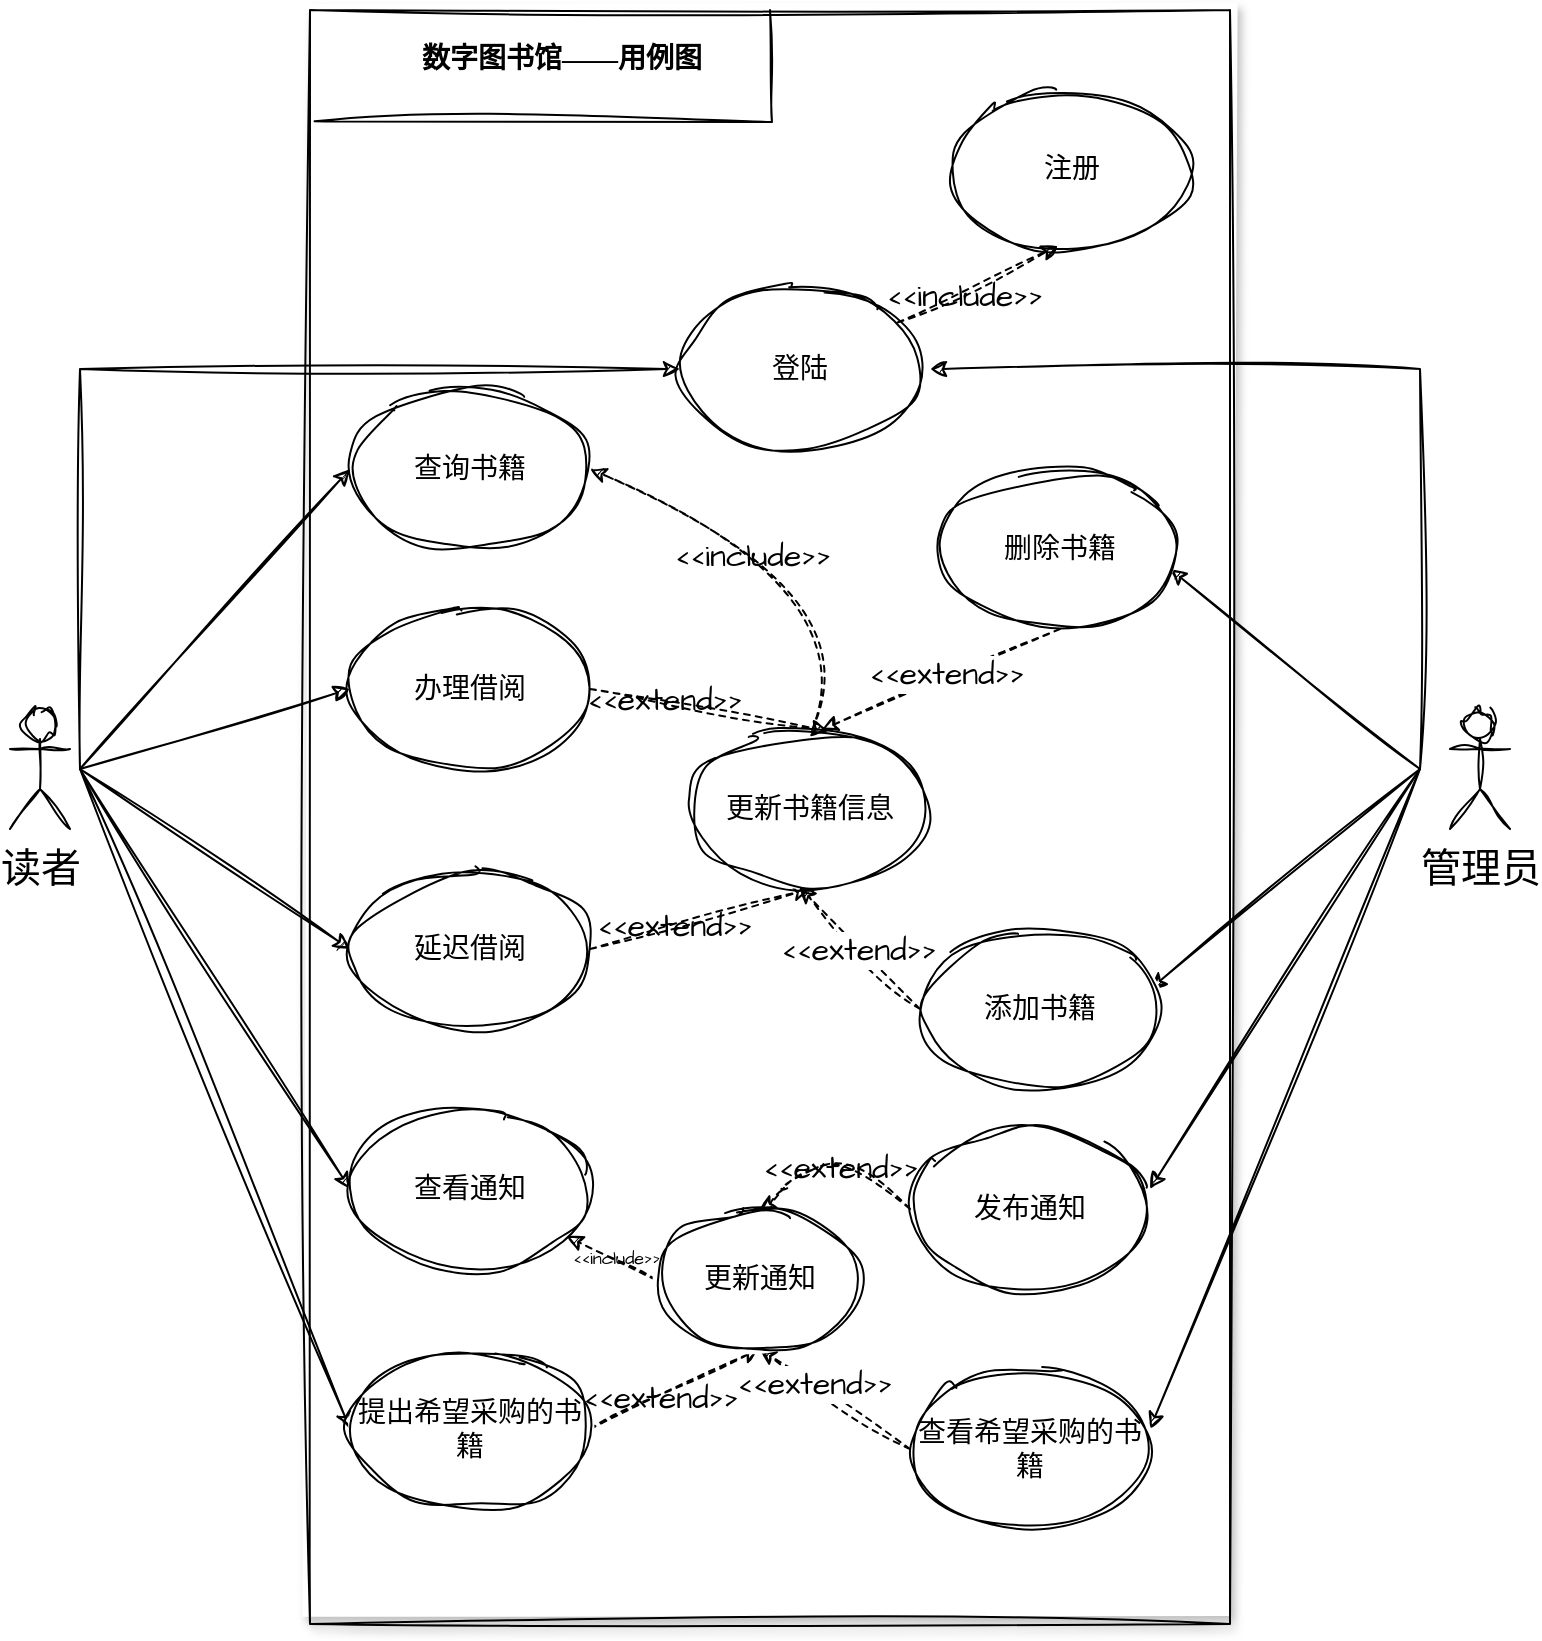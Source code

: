 <mxfile version="22.0.8" type="github">
  <diagram name="第 1 页" id="UjsorJp81rE4ruln6IIW">
    <mxGraphModel dx="1590" dy="1125" grid="1" gridSize="10" guides="1" tooltips="1" connect="1" arrows="1" fold="1" page="1" pageScale="1" pageWidth="827" pageHeight="1169" background="none" math="0" shadow="0">
      <root>
        <mxCell id="0" />
        <mxCell id="1" parent="0" />
        <mxCell id="PpgQJFApu6MsIArDZZm_-71" value="" style="rounded=0;whiteSpace=wrap;html=1;sketch=1;hachureGap=4;jiggle=2;curveFitting=1;fontFamily=Georgia;fontSize=14;glass=0;shadow=1;" parent="1" vertex="1">
          <mxGeometry x="189" y="210" width="460" height="807" as="geometry" />
        </mxCell>
        <mxCell id="PpgQJFApu6MsIArDZZm_-62" style="rounded=0;sketch=1;hachureGap=4;jiggle=2;curveFitting=1;orthogonalLoop=1;jettySize=auto;html=1;exitX=0.5;exitY=0.5;exitDx=0;exitDy=0;exitPerimeter=0;entryX=0;entryY=0.5;entryDx=0;entryDy=0;fontFamily=Georgia;fontSize=16;" parent="1" target="PpgQJFApu6MsIArDZZm_-49" edge="1">
          <mxGeometry relative="1" as="geometry">
            <mxPoint x="74" y="589.5" as="sourcePoint" />
          </mxGeometry>
        </mxCell>
        <mxCell id="PpgQJFApu6MsIArDZZm_-63" style="rounded=0;sketch=1;hachureGap=4;jiggle=2;curveFitting=1;orthogonalLoop=1;jettySize=auto;html=1;exitX=0.5;exitY=0.5;exitDx=0;exitDy=0;exitPerimeter=0;entryX=0;entryY=0.5;entryDx=0;entryDy=0;fontFamily=Georgia;fontSize=16;" parent="1" target="PpgQJFApu6MsIArDZZm_-51" edge="1">
          <mxGeometry relative="1" as="geometry">
            <mxPoint x="74" y="589.5" as="sourcePoint" />
          </mxGeometry>
        </mxCell>
        <mxCell id="PpgQJFApu6MsIArDZZm_-64" style="rounded=0;sketch=1;hachureGap=4;jiggle=2;curveFitting=1;orthogonalLoop=1;jettySize=auto;html=1;exitX=0.5;exitY=0.5;exitDx=0;exitDy=0;exitPerimeter=0;entryX=0;entryY=0.5;entryDx=0;entryDy=0;fontFamily=Georgia;fontSize=16;" parent="1" target="PpgQJFApu6MsIArDZZm_-52" edge="1">
          <mxGeometry relative="1" as="geometry">
            <mxPoint x="74" y="589.5" as="sourcePoint" />
          </mxGeometry>
        </mxCell>
        <mxCell id="PpgQJFApu6MsIArDZZm_-65" style="rounded=0;sketch=1;hachureGap=4;jiggle=2;curveFitting=1;orthogonalLoop=1;jettySize=auto;html=1;exitX=0.5;exitY=0.5;exitDx=0;exitDy=0;exitPerimeter=0;entryX=0;entryY=0.5;entryDx=0;entryDy=0;fontFamily=Georgia;fontSize=16;" parent="1" target="PpgQJFApu6MsIArDZZm_-53" edge="1">
          <mxGeometry relative="1" as="geometry">
            <mxPoint x="74" y="589.5" as="sourcePoint" />
          </mxGeometry>
        </mxCell>
        <mxCell id="PpgQJFApu6MsIArDZZm_-66" style="rounded=0;sketch=1;hachureGap=4;jiggle=2;curveFitting=1;orthogonalLoop=1;jettySize=auto;html=1;exitX=0.5;exitY=0.5;exitDx=0;exitDy=0;exitPerimeter=0;entryX=0;entryY=0.5;entryDx=0;entryDy=0;fontFamily=Georgia;fontSize=16;" parent="1" target="PpgQJFApu6MsIArDZZm_-54" edge="1">
          <mxGeometry relative="1" as="geometry">
            <mxPoint x="74" y="589.5" as="sourcePoint" />
          </mxGeometry>
        </mxCell>
        <mxCell id="PpgQJFApu6MsIArDZZm_-39" style="edgeStyle=orthogonalEdgeStyle;rounded=0;orthogonalLoop=1;jettySize=auto;html=1;exitX=0.5;exitY=0.5;exitDx=0;exitDy=0;exitPerimeter=0;entryX=1;entryY=0.5;entryDx=0;entryDy=0;fontSize=16;strokeColor=default;strokeWidth=1;fontFamily=Georgia;sketch=1;hachureGap=4;jiggle=2;curveFitting=1;" parent="1" edge="1">
          <mxGeometry relative="1" as="geometry">
            <mxPoint x="744" y="589.5" as="sourcePoint" />
            <mxPoint x="499" y="389.5" as="targetPoint" />
            <Array as="points">
              <mxPoint x="744" y="389.5" />
            </Array>
          </mxGeometry>
        </mxCell>
        <mxCell id="PpgQJFApu6MsIArDZZm_-40" style="rounded=0;orthogonalLoop=1;jettySize=auto;html=1;exitX=0.5;exitY=0.5;exitDx=0;exitDy=0;exitPerimeter=0;entryX=1;entryY=0.5;entryDx=0;entryDy=0;fontSize=16;strokeColor=default;strokeWidth=1;fontFamily=Georgia;sketch=1;hachureGap=4;jiggle=2;curveFitting=1;" parent="1" edge="1">
          <mxGeometry relative="1" as="geometry">
            <mxPoint x="744" y="589.5" as="sourcePoint" />
            <mxPoint x="619" y="489.5" as="targetPoint" />
          </mxGeometry>
        </mxCell>
        <mxCell id="PpgQJFApu6MsIArDZZm_-41" style="rounded=0;orthogonalLoop=1;jettySize=auto;html=1;exitX=0.5;exitY=0.5;exitDx=0;exitDy=0;exitPerimeter=0;entryX=1;entryY=0.5;entryDx=0;entryDy=0;fontSize=16;strokeColor=default;strokeWidth=1;fontFamily=Georgia;sketch=1;hachureGap=4;jiggle=2;curveFitting=1;" parent="1" edge="1">
          <mxGeometry relative="1" as="geometry">
            <mxPoint x="744" y="589.5" as="sourcePoint" />
            <mxPoint x="609" y="699.5" as="targetPoint" />
          </mxGeometry>
        </mxCell>
        <mxCell id="PpgQJFApu6MsIArDZZm_-42" style="rounded=0;orthogonalLoop=1;jettySize=auto;html=1;exitX=0.5;exitY=0.5;exitDx=0;exitDy=0;exitPerimeter=0;entryX=1;entryY=0.5;entryDx=0;entryDy=0;fontSize=16;strokeColor=default;strokeWidth=1;fontFamily=Georgia;sketch=1;hachureGap=4;jiggle=2;curveFitting=1;" parent="1" edge="1">
          <mxGeometry relative="1" as="geometry">
            <mxPoint x="744" y="589.5" as="sourcePoint" />
            <mxPoint x="609" y="799.5" as="targetPoint" />
          </mxGeometry>
        </mxCell>
        <mxCell id="PpgQJFApu6MsIArDZZm_-43" style="rounded=0;orthogonalLoop=1;jettySize=auto;html=1;exitX=0.5;exitY=0.5;exitDx=0;exitDy=0;exitPerimeter=0;entryX=1;entryY=0.5;entryDx=0;entryDy=0;fontSize=16;strokeColor=default;strokeWidth=1;fontFamily=Georgia;sketch=1;hachureGap=4;jiggle=2;curveFitting=1;" parent="1" edge="1">
          <mxGeometry relative="1" as="geometry">
            <mxPoint x="744" y="589.5" as="sourcePoint" />
            <mxPoint x="609" y="919.5" as="targetPoint" />
          </mxGeometry>
        </mxCell>
        <mxCell id="CTrD3tR8xtVE2NnZPOuH-12" value="&lt;font style=&quot;font-size: 14px;&quot;&gt;&lt;b style=&quot;font-size: 14px;&quot;&gt;数字图书馆——用例图&lt;/b&gt;&lt;/font&gt;" style="text;html=1;strokeColor=none;fillColor=none;align=center;verticalAlign=middle;whiteSpace=wrap;rounded=0;fontSize=14;strokeWidth=2;fontColor=#000000;fontFamily=Georgia;" parent="1" vertex="1">
          <mxGeometry x="230" y="220" width="170" height="30" as="geometry" />
        </mxCell>
        <mxCell id="PpgQJFApu6MsIArDZZm_-49" value="查询书籍" style="ellipse;whiteSpace=wrap;html=1;sketch=1;hachureGap=4;jiggle=2;curveFitting=1;fontFamily=Georgia;fontSize=14;" parent="1" vertex="1">
          <mxGeometry x="209" y="399.5" width="120" height="80" as="geometry" />
        </mxCell>
        <mxCell id="PpgQJFApu6MsIArDZZm_-51" value="办理借阅" style="ellipse;whiteSpace=wrap;html=1;sketch=1;hachureGap=4;jiggle=2;curveFitting=1;fontFamily=Georgia;fontSize=14;" parent="1" vertex="1">
          <mxGeometry x="209" y="509.5" width="120" height="80" as="geometry" />
        </mxCell>
        <mxCell id="uNPjnoOe2VUU2Vfh71_y-13" style="edgeStyle=none;shape=connector;rounded=0;sketch=1;hachureGap=4;jiggle=2;curveFitting=1;orthogonalLoop=1;jettySize=auto;html=1;exitX=1;exitY=0.5;exitDx=0;exitDy=0;entryX=0.5;entryY=1;entryDx=0;entryDy=0;labelBackgroundColor=default;strokeColor=default;align=center;verticalAlign=middle;fontFamily=Architects Daughter;fontSource=https%3A%2F%2Ffonts.googleapis.com%2Fcss%3Ffamily%3DArchitects%2BDaughter;fontSize=16;fontColor=default;endArrow=classic;dashed=1;" edge="1" parent="1" source="PpgQJFApu6MsIArDZZm_-52" target="PpgQJFApu6MsIArDZZm_-59">
          <mxGeometry relative="1" as="geometry" />
        </mxCell>
        <mxCell id="uNPjnoOe2VUU2Vfh71_y-14" value="&amp;lt;&amp;lt;extend&amp;gt;&amp;gt;" style="edgeLabel;html=1;align=center;verticalAlign=middle;resizable=0;points=[];fontSize=16;fontFamily=Architects Daughter;fontColor=default;labelBackgroundColor=none;" vertex="1" connectable="0" parent="uNPjnoOe2VUU2Vfh71_y-13">
          <mxGeometry x="-0.247" relative="1" as="geometry">
            <mxPoint as="offset" />
          </mxGeometry>
        </mxCell>
        <mxCell id="PpgQJFApu6MsIArDZZm_-52" value="延迟借阅" style="ellipse;whiteSpace=wrap;html=1;sketch=1;hachureGap=4;jiggle=2;curveFitting=1;fontFamily=Georgia;fontSize=14;" parent="1" vertex="1">
          <mxGeometry x="209" y="639.5" width="120" height="80" as="geometry" />
        </mxCell>
        <mxCell id="PpgQJFApu6MsIArDZZm_-53" value="查看通知" style="ellipse;whiteSpace=wrap;html=1;sketch=1;hachureGap=4;jiggle=2;curveFitting=1;fontFamily=Georgia;fontSize=14;" parent="1" vertex="1">
          <mxGeometry x="209" y="759.5" width="120" height="80" as="geometry" />
        </mxCell>
        <mxCell id="uNPjnoOe2VUU2Vfh71_y-11" style="edgeStyle=none;shape=connector;rounded=0;sketch=1;hachureGap=4;jiggle=2;curveFitting=1;orthogonalLoop=1;jettySize=auto;html=1;exitX=1;exitY=0.5;exitDx=0;exitDy=0;entryX=0.5;entryY=1;entryDx=0;entryDy=0;labelBackgroundColor=default;strokeColor=default;align=center;verticalAlign=middle;fontFamily=Architects Daughter;fontSource=https%3A%2F%2Ffonts.googleapis.com%2Fcss%3Ffamily%3DArchitects%2BDaughter;fontSize=16;fontColor=default;endArrow=classic;dashed=1;" edge="1" parent="1" source="PpgQJFApu6MsIArDZZm_-54" target="uNPjnoOe2VUU2Vfh71_y-10">
          <mxGeometry relative="1" as="geometry" />
        </mxCell>
        <mxCell id="uNPjnoOe2VUU2Vfh71_y-12" value="&amp;lt;&amp;lt;extend&amp;gt;&amp;gt;" style="edgeLabel;html=1;align=center;verticalAlign=middle;resizable=0;points=[];fontSize=16;fontFamily=Architects Daughter;fontColor=default;labelBackgroundColor=none;" vertex="1" connectable="0" parent="uNPjnoOe2VUU2Vfh71_y-11">
          <mxGeometry x="-0.183" y="-1" relative="1" as="geometry">
            <mxPoint as="offset" />
          </mxGeometry>
        </mxCell>
        <mxCell id="PpgQJFApu6MsIArDZZm_-54" value="提出希望采购的书籍" style="ellipse;whiteSpace=wrap;html=1;sketch=1;hachureGap=4;jiggle=2;curveFitting=1;fontFamily=Georgia;fontSize=14;" parent="1" vertex="1">
          <mxGeometry x="209" y="879.5" width="120" height="80" as="geometry" />
        </mxCell>
        <mxCell id="PpgQJFApu6MsIArDZZm_-55" value="删除书籍" style="ellipse;whiteSpace=wrap;html=1;sketch=1;hachureGap=4;jiggle=2;curveFitting=1;fontFamily=Georgia;fontSize=14;" parent="1" vertex="1">
          <mxGeometry x="504" y="439.5" width="120" height="80" as="geometry" />
        </mxCell>
        <mxCell id="PpgQJFApu6MsIArDZZm_-56" value="添加书籍" style="ellipse;whiteSpace=wrap;html=1;sketch=1;hachureGap=4;jiggle=2;curveFitting=1;fontFamily=Georgia;fontSize=14;" parent="1" vertex="1">
          <mxGeometry x="494" y="669.5" width="120" height="80" as="geometry" />
        </mxCell>
        <mxCell id="PpgQJFApu6MsIArDZZm_-57" value="发布通知" style="ellipse;whiteSpace=wrap;html=1;sketch=1;hachureGap=4;jiggle=2;curveFitting=1;fontFamily=Georgia;fontSize=14;" parent="1" vertex="1">
          <mxGeometry x="489" y="769.5" width="120" height="80" as="geometry" />
        </mxCell>
        <mxCell id="uNPjnoOe2VUU2Vfh71_y-22" style="edgeStyle=none;shape=connector;rounded=0;sketch=1;hachureGap=4;jiggle=2;curveFitting=1;orthogonalLoop=1;jettySize=auto;html=1;exitX=0;exitY=0.5;exitDx=0;exitDy=0;entryX=0.5;entryY=1;entryDx=0;entryDy=0;labelBackgroundColor=default;strokeColor=default;align=center;verticalAlign=middle;fontFamily=Architects Daughter;fontSource=https%3A%2F%2Ffonts.googleapis.com%2Fcss%3Ffamily%3DArchitects%2BDaughter;fontSize=16;fontColor=default;endArrow=classic;dashed=1;" edge="1" parent="1" source="PpgQJFApu6MsIArDZZm_-58" target="uNPjnoOe2VUU2Vfh71_y-10">
          <mxGeometry relative="1" as="geometry" />
        </mxCell>
        <mxCell id="uNPjnoOe2VUU2Vfh71_y-23" value="&amp;lt;&amp;lt;extend&amp;gt;&amp;gt;" style="edgeLabel;html=1;align=center;verticalAlign=middle;resizable=0;points=[];fontSize=16;fontFamily=Architects Daughter;fontColor=default;" vertex="1" connectable="0" parent="uNPjnoOe2VUU2Vfh71_y-22">
          <mxGeometry x="0.28" y="-1" relative="1" as="geometry">
            <mxPoint as="offset" />
          </mxGeometry>
        </mxCell>
        <mxCell id="PpgQJFApu6MsIArDZZm_-58" value="查看希望采购的书籍" style="ellipse;whiteSpace=wrap;html=1;sketch=1;hachureGap=4;jiggle=2;curveFitting=1;fontFamily=Georgia;fontSize=14;" parent="1" vertex="1">
          <mxGeometry x="489" y="889.5" width="120" height="80" as="geometry" />
        </mxCell>
        <mxCell id="PpgQJFApu6MsIArDZZm_-59" value="更新书籍信息" style="ellipse;whiteSpace=wrap;html=1;sketch=1;hachureGap=4;jiggle=2;curveFitting=1;fontFamily=Georgia;fontSize=14;" parent="1" vertex="1">
          <mxGeometry x="379" y="569.5" width="120" height="80" as="geometry" />
        </mxCell>
        <mxCell id="PpgQJFApu6MsIArDZZm_-60" value="登陆" style="ellipse;whiteSpace=wrap;html=1;sketch=1;hachureGap=4;jiggle=2;curveFitting=1;fontFamily=Georgia;fontSize=14;" parent="1" vertex="1">
          <mxGeometry x="374" y="349.5" width="120" height="80" as="geometry" />
        </mxCell>
        <mxCell id="PpgQJFApu6MsIArDZZm_-67" value="读者" style="shape=umlActor;verticalLabelPosition=bottom;verticalAlign=top;html=1;outlineConnect=0;sketch=1;hachureGap=4;jiggle=2;curveFitting=1;fontFamily=Georgia;fontSize=20;" parent="1" vertex="1">
          <mxGeometry x="39" y="559.5" width="30" height="60" as="geometry" />
        </mxCell>
        <mxCell id="PpgQJFApu6MsIArDZZm_-72" value="" style="endArrow=none;html=1;rounded=0;sketch=1;hachureGap=4;jiggle=2;curveFitting=1;fontFamily=Georgia;fontSize=14;exitX=0.005;exitY=0.069;exitDx=0;exitDy=0;exitPerimeter=0;entryX=0.5;entryY=0;entryDx=0;entryDy=0;" parent="1" source="PpgQJFApu6MsIArDZZm_-71" target="PpgQJFApu6MsIArDZZm_-71" edge="1">
          <mxGeometry width="50" height="50" relative="1" as="geometry">
            <mxPoint x="329" y="689.5" as="sourcePoint" />
            <mxPoint x="379" y="639.5" as="targetPoint" />
            <Array as="points">
              <mxPoint x="420" y="266" />
            </Array>
          </mxGeometry>
        </mxCell>
        <mxCell id="PpgQJFApu6MsIArDZZm_-61" style="edgeStyle=orthogonalEdgeStyle;rounded=0;sketch=1;hachureGap=4;jiggle=2;curveFitting=1;orthogonalLoop=1;jettySize=auto;html=1;exitX=0.5;exitY=0.5;exitDx=0;exitDy=0;exitPerimeter=0;entryX=0;entryY=0.5;entryDx=0;entryDy=0;fontFamily=Georgia;fontSize=16;" parent="1" target="PpgQJFApu6MsIArDZZm_-60" edge="1">
          <mxGeometry relative="1" as="geometry">
            <mxPoint x="74" y="589.5" as="sourcePoint" />
            <Array as="points">
              <mxPoint x="74" y="389.5" />
            </Array>
          </mxGeometry>
        </mxCell>
        <mxCell id="PpgQJFApu6MsIArDZZm_-73" value="管理员" style="shape=umlActor;verticalLabelPosition=bottom;verticalAlign=top;html=1;outlineConnect=0;sketch=1;hachureGap=4;jiggle=2;curveFitting=1;fontFamily=Georgia;fontSize=20;" parent="1" vertex="1">
          <mxGeometry x="759" y="559.5" width="30" height="60" as="geometry" />
        </mxCell>
        <mxCell id="uNPjnoOe2VUU2Vfh71_y-1" value="注册" style="ellipse;whiteSpace=wrap;html=1;sketch=1;hachureGap=4;jiggle=2;curveFitting=1;fontFamily=Georgia;fontSize=14;" vertex="1" parent="1">
          <mxGeometry x="510" y="250" width="120" height="80" as="geometry" />
        </mxCell>
        <mxCell id="uNPjnoOe2VUU2Vfh71_y-2" style="edgeStyle=none;shape=connector;rounded=0;sketch=1;hachureGap=4;jiggle=2;curveFitting=1;orthogonalLoop=1;jettySize=auto;html=1;entryX=0.442;entryY=0.975;entryDx=0;entryDy=0;entryPerimeter=0;labelBackgroundColor=default;strokeColor=default;align=center;verticalAlign=middle;fontFamily=Architects Daughter;fontSource=https%3A%2F%2Ffonts.googleapis.com%2Fcss%3Ffamily%3DArchitects%2BDaughter;fontSize=16;fontColor=default;endArrow=classic;dashed=1;strokeWidth=1;" edge="1" parent="1" source="PpgQJFApu6MsIArDZZm_-60" target="uNPjnoOe2VUU2Vfh71_y-1">
          <mxGeometry relative="1" as="geometry" />
        </mxCell>
        <mxCell id="uNPjnoOe2VUU2Vfh71_y-3" value="&amp;lt;&amp;lt;include&amp;gt;&amp;gt;" style="edgeLabel;html=1;align=center;verticalAlign=middle;resizable=0;points=[];fontSize=16;fontFamily=Architects Daughter;fontColor=default;labelBackgroundColor=none;" vertex="1" connectable="0" parent="uNPjnoOe2VUU2Vfh71_y-2">
          <mxGeometry x="-0.217" y="-2" relative="1" as="geometry">
            <mxPoint as="offset" />
          </mxGeometry>
        </mxCell>
        <mxCell id="uNPjnoOe2VUU2Vfh71_y-28" style="edgeStyle=none;shape=connector;rounded=0;sketch=1;hachureGap=4;jiggle=2;curveFitting=1;orthogonalLoop=1;jettySize=auto;html=1;exitX=0;exitY=0.5;exitDx=0;exitDy=0;labelBackgroundColor=default;strokeColor=default;align=center;verticalAlign=middle;fontFamily=Architects Daughter;fontSource=https%3A%2F%2Ffonts.googleapis.com%2Fcss%3Ffamily%3DArchitects%2BDaughter;fontSize=16;fontColor=default;endArrow=classic;dashed=1;" edge="1" parent="1" source="uNPjnoOe2VUU2Vfh71_y-10" target="PpgQJFApu6MsIArDZZm_-53">
          <mxGeometry relative="1" as="geometry" />
        </mxCell>
        <mxCell id="uNPjnoOe2VUU2Vfh71_y-29" value="&amp;lt;&amp;lt;include&amp;gt;&amp;gt;" style="edgeLabel;html=1;align=center;verticalAlign=middle;resizable=0;points=[];fontSize=9;fontFamily=Architects Daughter;fontColor=default;labelBackgroundColor=none;" vertex="1" connectable="0" parent="uNPjnoOe2VUU2Vfh71_y-28">
          <mxGeometry x="-0.068" relative="1" as="geometry">
            <mxPoint as="offset" />
          </mxGeometry>
        </mxCell>
        <mxCell id="uNPjnoOe2VUU2Vfh71_y-10" value="更新通知" style="ellipse;whiteSpace=wrap;html=1;sketch=1;hachureGap=4;jiggle=2;curveFitting=1;fontFamily=Georgia;fontSize=14;" vertex="1" parent="1">
          <mxGeometry x="362" y="810.5" width="103.5" height="69" as="geometry" />
        </mxCell>
        <mxCell id="uNPjnoOe2VUU2Vfh71_y-15" style="edgeStyle=none;shape=connector;rounded=0;sketch=1;hachureGap=4;jiggle=2;curveFitting=1;orthogonalLoop=1;jettySize=auto;html=1;exitX=1;exitY=0.5;exitDx=0;exitDy=0;entryX=0.577;entryY=0.013;entryDx=0;entryDy=0;entryPerimeter=0;labelBackgroundColor=default;strokeColor=default;align=center;verticalAlign=middle;fontFamily=Architects Daughter;fontSource=https%3A%2F%2Ffonts.googleapis.com%2Fcss%3Ffamily%3DArchitects%2BDaughter;fontSize=16;fontColor=default;endArrow=classic;dashed=1;" edge="1" parent="1" source="PpgQJFApu6MsIArDZZm_-51" target="PpgQJFApu6MsIArDZZm_-59">
          <mxGeometry relative="1" as="geometry" />
        </mxCell>
        <mxCell id="uNPjnoOe2VUU2Vfh71_y-16" value="&amp;lt;&amp;lt;extend&amp;gt;&amp;gt;" style="edgeLabel;html=1;align=center;verticalAlign=middle;resizable=0;points=[];fontSize=16;fontFamily=Architects Daughter;fontColor=default;labelBackgroundColor=none;" vertex="1" connectable="0" parent="uNPjnoOe2VUU2Vfh71_y-15">
          <mxGeometry x="-0.379" y="1" relative="1" as="geometry">
            <mxPoint as="offset" />
          </mxGeometry>
        </mxCell>
        <mxCell id="uNPjnoOe2VUU2Vfh71_y-17" style="edgeStyle=none;shape=connector;rounded=0;sketch=1;hachureGap=4;jiggle=2;curveFitting=1;orthogonalLoop=1;jettySize=auto;html=1;exitX=0.5;exitY=1;exitDx=0;exitDy=0;entryX=0.548;entryY=0.005;entryDx=0;entryDy=0;entryPerimeter=0;labelBackgroundColor=default;strokeColor=default;align=center;verticalAlign=middle;fontFamily=Architects Daughter;fontSource=https%3A%2F%2Ffonts.googleapis.com%2Fcss%3Ffamily%3DArchitects%2BDaughter;fontSize=16;fontColor=default;endArrow=classic;dashed=1;" edge="1" parent="1" source="PpgQJFApu6MsIArDZZm_-55" target="PpgQJFApu6MsIArDZZm_-59">
          <mxGeometry relative="1" as="geometry" />
        </mxCell>
        <mxCell id="uNPjnoOe2VUU2Vfh71_y-21" value="&amp;lt;&amp;lt;extend&amp;gt;&amp;gt;" style="edgeLabel;html=1;align=center;verticalAlign=middle;resizable=0;points=[];fontSize=16;fontFamily=Architects Daughter;fontColor=default;" vertex="1" connectable="0" parent="uNPjnoOe2VUU2Vfh71_y-17">
          <mxGeometry x="-0.058" y="-3" relative="1" as="geometry">
            <mxPoint y="1" as="offset" />
          </mxGeometry>
        </mxCell>
        <mxCell id="uNPjnoOe2VUU2Vfh71_y-19" style="edgeStyle=none;shape=connector;rounded=0;sketch=1;hachureGap=4;jiggle=2;curveFitting=1;orthogonalLoop=1;jettySize=auto;html=1;exitX=0;exitY=0.5;exitDx=0;exitDy=0;entryX=0.456;entryY=0.987;entryDx=0;entryDy=0;entryPerimeter=0;labelBackgroundColor=default;strokeColor=default;align=center;verticalAlign=middle;fontFamily=Architects Daughter;fontSource=https%3A%2F%2Ffonts.googleapis.com%2Fcss%3Ffamily%3DArchitects%2BDaughter;fontSize=16;fontColor=default;endArrow=classic;dashed=1;" edge="1" parent="1" source="PpgQJFApu6MsIArDZZm_-56" target="PpgQJFApu6MsIArDZZm_-59">
          <mxGeometry relative="1" as="geometry" />
        </mxCell>
        <mxCell id="uNPjnoOe2VUU2Vfh71_y-20" value="&amp;lt;&amp;lt;extend&amp;gt;&amp;gt;" style="edgeLabel;html=1;align=center;verticalAlign=middle;resizable=0;points=[];fontSize=16;fontFamily=Architects Daughter;fontColor=default;" vertex="1" connectable="0" parent="uNPjnoOe2VUU2Vfh71_y-19">
          <mxGeometry x="-0.001" y="1" relative="1" as="geometry">
            <mxPoint as="offset" />
          </mxGeometry>
        </mxCell>
        <mxCell id="uNPjnoOe2VUU2Vfh71_y-25" value="" style="curved=1;endArrow=classic;html=1;rounded=0;labelBackgroundColor=default;sketch=1;hachureGap=4;jiggle=2;curveFitting=1;strokeColor=default;align=center;verticalAlign=middle;fontFamily=Architects Daughter;fontSource=https%3A%2F%2Ffonts.googleapis.com%2Fcss%3Ffamily%3DArchitects%2BDaughter;fontSize=16;fontColor=default;shape=connector;exitX=0;exitY=0.5;exitDx=0;exitDy=0;entryX=0.5;entryY=0;entryDx=0;entryDy=0;dashed=1;" edge="1" parent="1" source="PpgQJFApu6MsIArDZZm_-57" target="uNPjnoOe2VUU2Vfh71_y-10">
          <mxGeometry width="50" height="50" relative="1" as="geometry">
            <mxPoint x="370" y="800" as="sourcePoint" />
            <mxPoint x="420" y="750" as="targetPoint" />
            <Array as="points">
              <mxPoint x="460" y="780" />
              <mxPoint x="420" y="800" />
              <mxPoint x="430" y="800" />
            </Array>
          </mxGeometry>
        </mxCell>
        <mxCell id="uNPjnoOe2VUU2Vfh71_y-27" value="&amp;lt;&amp;lt;extend&amp;gt;&amp;gt;" style="edgeLabel;html=1;align=center;verticalAlign=middle;resizable=0;points=[];fontSize=16;fontFamily=Architects Daughter;fontColor=default;labelBackgroundColor=none;" vertex="1" connectable="0" parent="uNPjnoOe2VUU2Vfh71_y-25">
          <mxGeometry x="-0.12" y="5" relative="1" as="geometry">
            <mxPoint as="offset" />
          </mxGeometry>
        </mxCell>
        <mxCell id="uNPjnoOe2VUU2Vfh71_y-32" value="" style="curved=1;endArrow=classic;html=1;rounded=0;labelBackgroundColor=default;sketch=1;hachureGap=4;jiggle=2;curveFitting=1;strokeColor=default;align=center;verticalAlign=middle;fontFamily=Architects Daughter;fontSource=https%3A%2F%2Ffonts.googleapis.com%2Fcss%3Ffamily%3DArchitects%2BDaughter;fontSize=16;fontColor=default;shape=connector;entryX=1;entryY=0.5;entryDx=0;entryDy=0;dashed=1;" edge="1" parent="1" target="PpgQJFApu6MsIArDZZm_-49">
          <mxGeometry width="50" height="50" relative="1" as="geometry">
            <mxPoint x="440" y="570" as="sourcePoint" />
            <mxPoint x="430" y="500" as="targetPoint" />
            <Array as="points">
              <mxPoint x="470" y="500" />
            </Array>
          </mxGeometry>
        </mxCell>
        <mxCell id="uNPjnoOe2VUU2Vfh71_y-33" value="&amp;lt;&amp;lt;include&amp;gt;&amp;gt;" style="edgeLabel;html=1;align=center;verticalAlign=middle;resizable=0;points=[];fontSize=16;fontFamily=Architects Daughter;fontColor=default;labelBackgroundColor=none;" vertex="1" connectable="0" parent="uNPjnoOe2VUU2Vfh71_y-32">
          <mxGeometry x="0.206" y="8" relative="1" as="geometry">
            <mxPoint as="offset" />
          </mxGeometry>
        </mxCell>
      </root>
    </mxGraphModel>
  </diagram>
</mxfile>
